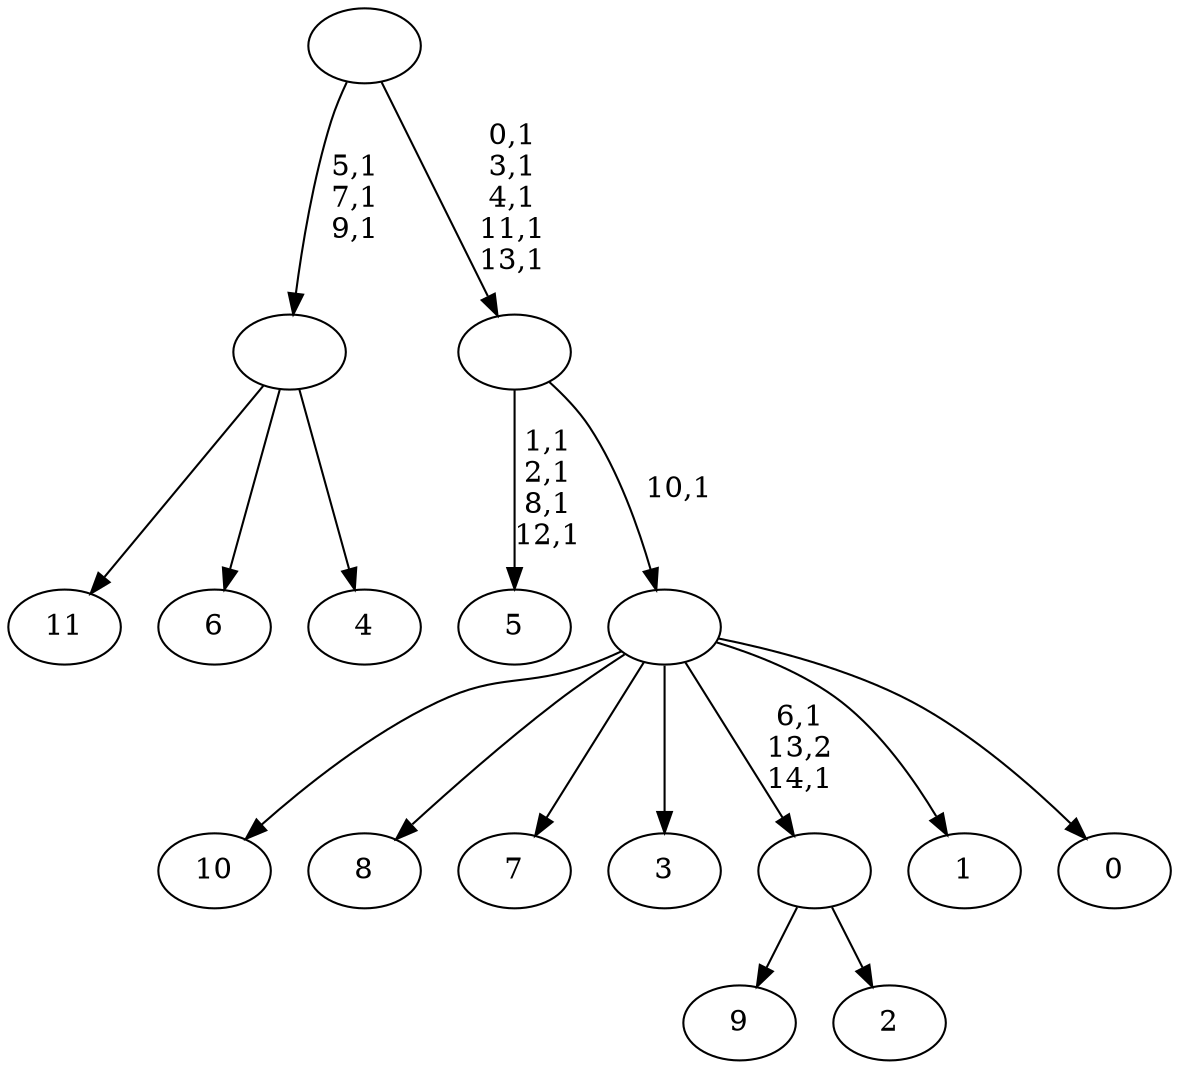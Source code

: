 digraph T {
	27 [label="11"]
	26 [label="10"]
	25 [label="9"]
	24 [label="8"]
	23 [label="7"]
	22 [label="6"]
	21 [label="5"]
	16 [label="4"]
	15 [label=""]
	12 [label="3"]
	11 [label="2"]
	10 [label=""]
	8 [label="1"]
	7 [label="0"]
	6 [label=""]
	5 [label=""]
	0 [label=""]
	15 -> 27 [label=""]
	15 -> 22 [label=""]
	15 -> 16 [label=""]
	10 -> 25 [label=""]
	10 -> 11 [label=""]
	6 -> 10 [label="6,1\n13,2\n14,1"]
	6 -> 26 [label=""]
	6 -> 24 [label=""]
	6 -> 23 [label=""]
	6 -> 12 [label=""]
	6 -> 8 [label=""]
	6 -> 7 [label=""]
	5 -> 21 [label="1,1\n2,1\n8,1\n12,1"]
	5 -> 6 [label="10,1"]
	0 -> 5 [label="0,1\n3,1\n4,1\n11,1\n13,1"]
	0 -> 15 [label="5,1\n7,1\n9,1"]
}
